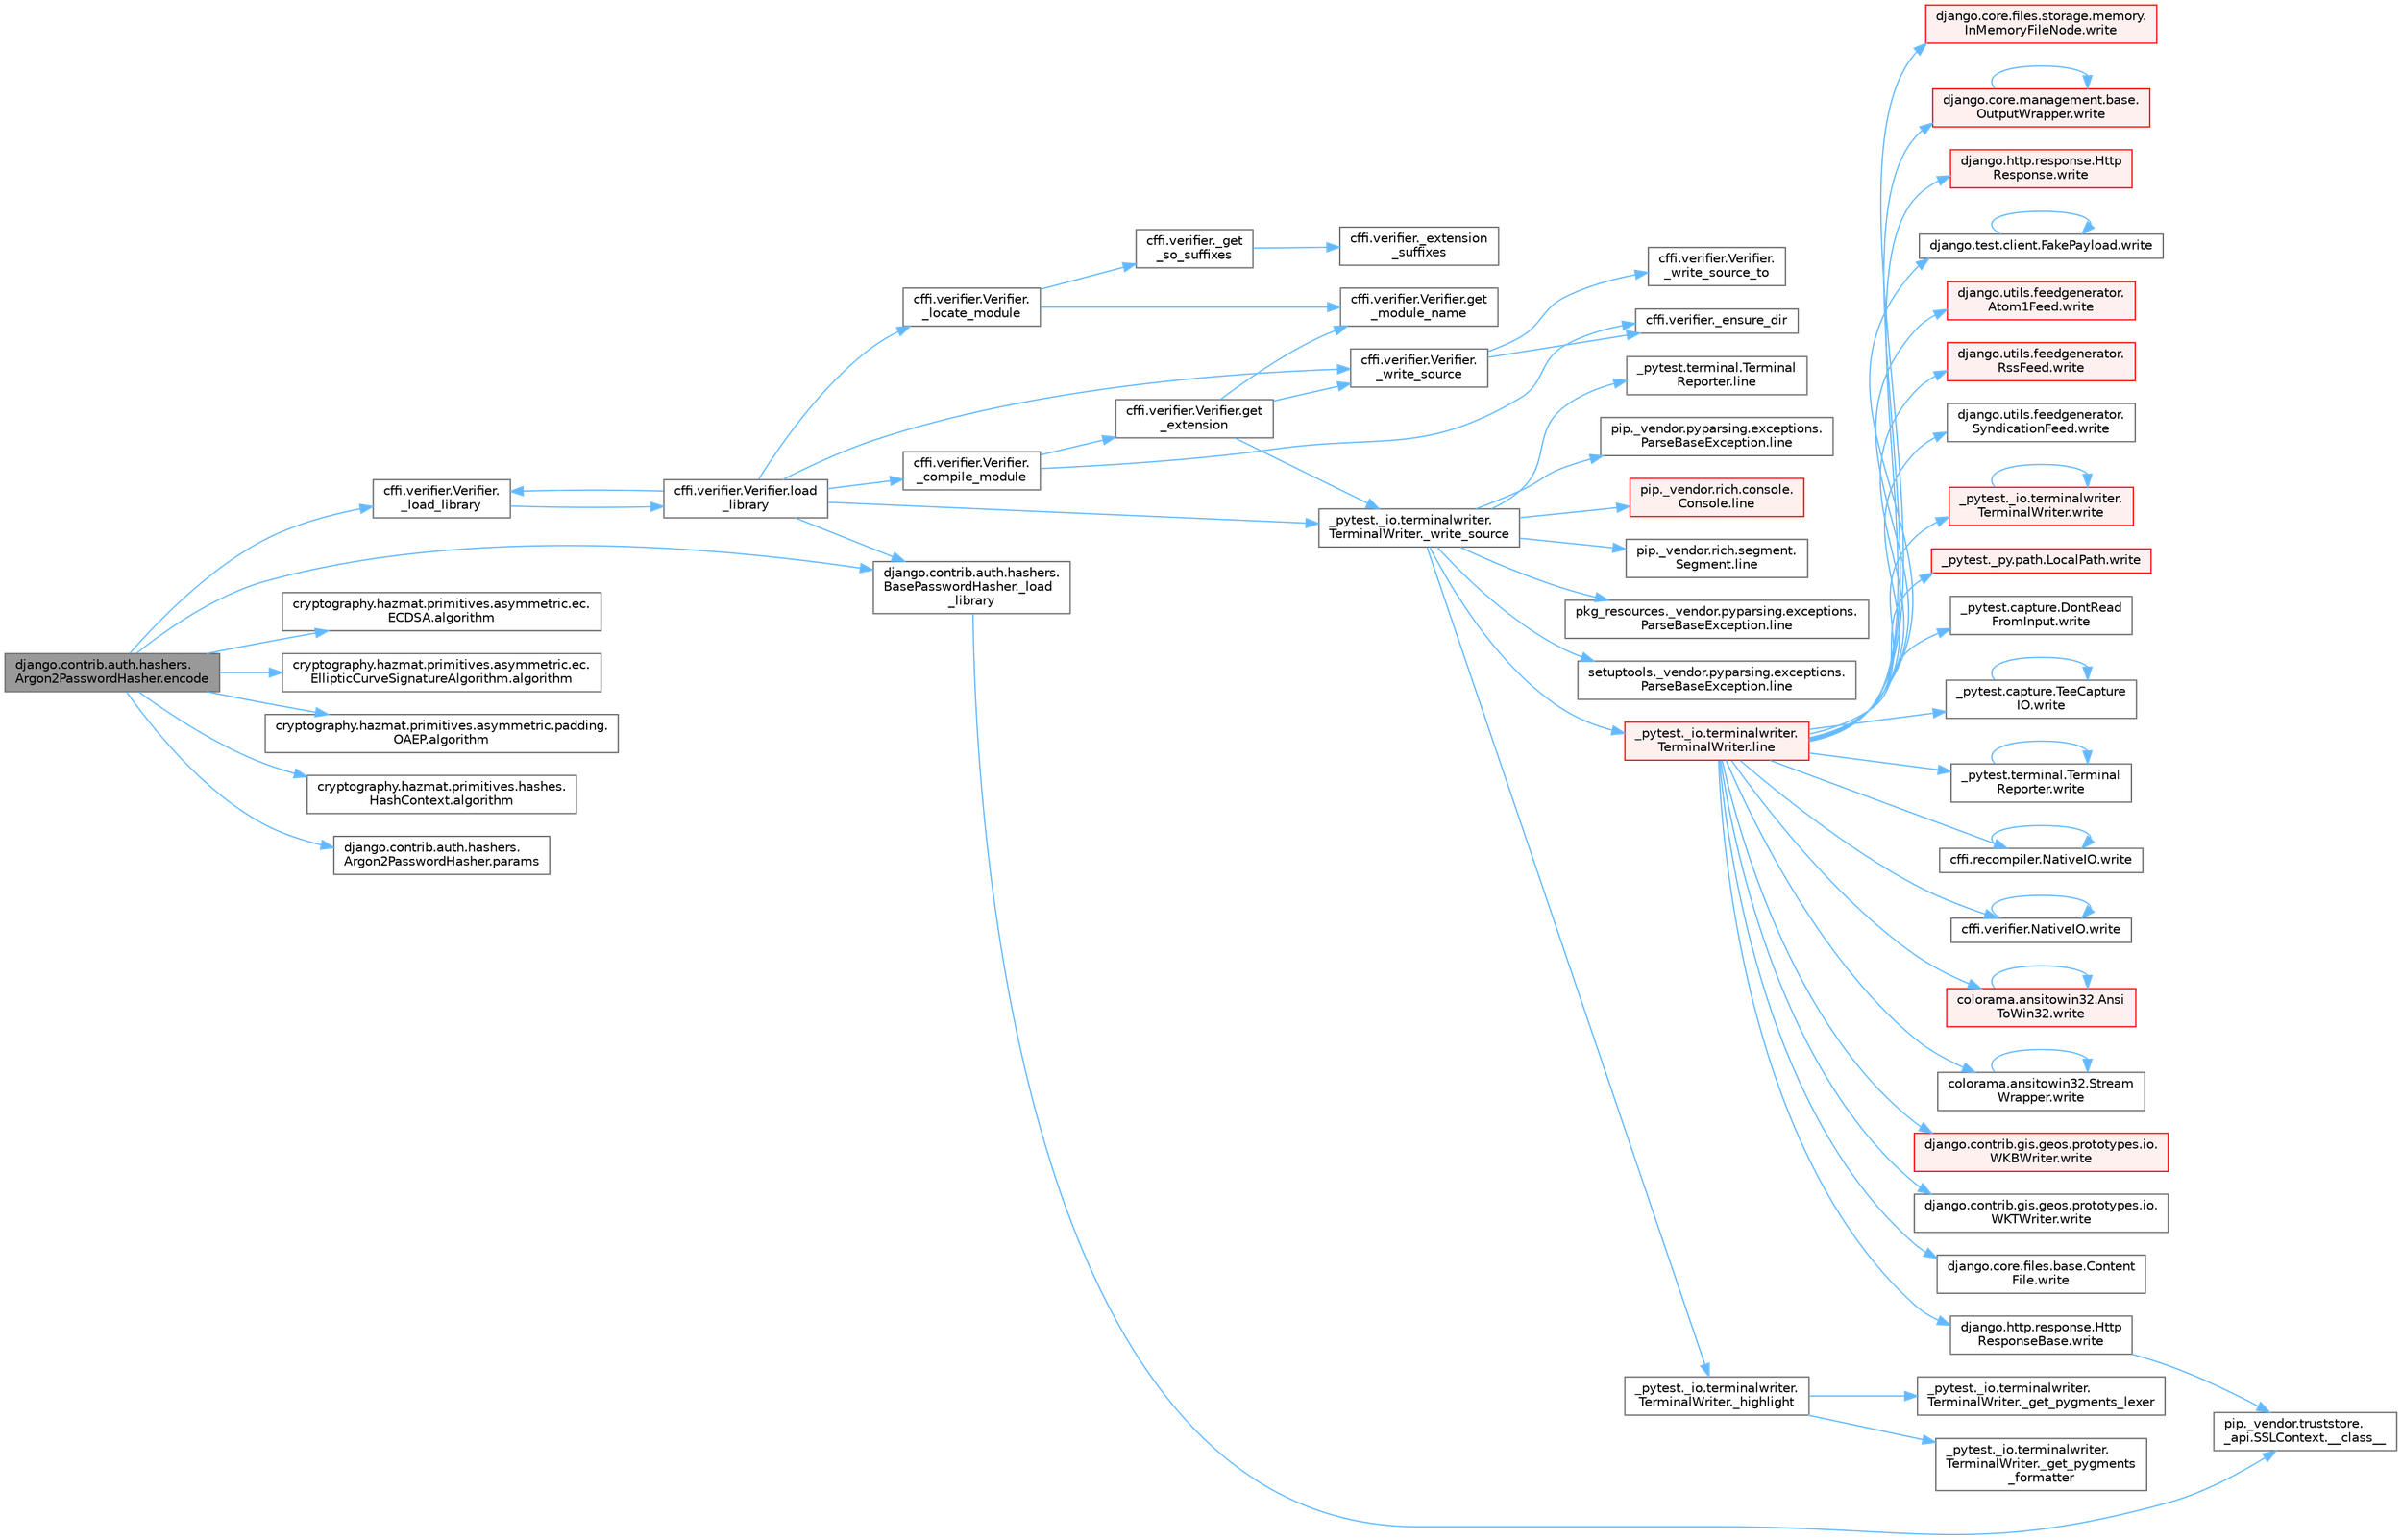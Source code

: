 digraph "django.contrib.auth.hashers.Argon2PasswordHasher.encode"
{
 // LATEX_PDF_SIZE
  bgcolor="transparent";
  edge [fontname=Helvetica,fontsize=10,labelfontname=Helvetica,labelfontsize=10];
  node [fontname=Helvetica,fontsize=10,shape=box,height=0.2,width=0.4];
  rankdir="LR";
  Node1 [id="Node000001",label="django.contrib.auth.hashers.\lArgon2PasswordHasher.encode",height=0.2,width=0.4,color="gray40", fillcolor="grey60", style="filled", fontcolor="black",tooltip=" "];
  Node1 -> Node2 [id="edge1_Node000001_Node000002",color="steelblue1",style="solid",tooltip=" "];
  Node2 [id="Node000002",label="cffi.verifier.Verifier.\l_load_library",height=0.2,width=0.4,color="grey40", fillcolor="white", style="filled",URL="$classcffi_1_1verifier_1_1_verifier.html#a9de40d4d3231a07d492a907359b11949",tooltip=" "];
  Node2 -> Node3 [id="edge2_Node000002_Node000003",color="steelblue1",style="solid",tooltip=" "];
  Node3 [id="Node000003",label="cffi.verifier.Verifier.load\l_library",height=0.2,width=0.4,color="grey40", fillcolor="white", style="filled",URL="$classcffi_1_1verifier_1_1_verifier.html#a3f4cc3b50c42913dd0d22dc233524f28",tooltip=" "];
  Node3 -> Node4 [id="edge3_Node000003_Node000004",color="steelblue1",style="solid",tooltip=" "];
  Node4 [id="Node000004",label="cffi.verifier.Verifier.\l_compile_module",height=0.2,width=0.4,color="grey40", fillcolor="white", style="filled",URL="$classcffi_1_1verifier_1_1_verifier.html#ae0d07806ff6796d142c1c6d28a035fdd",tooltip=" "];
  Node4 -> Node5 [id="edge4_Node000004_Node000005",color="steelblue1",style="solid",tooltip=" "];
  Node5 [id="Node000005",label="cffi.verifier._ensure_dir",height=0.2,width=0.4,color="grey40", fillcolor="white", style="filled",URL="$namespacecffi_1_1verifier.html#a387f62286f292e9ae257a61853f24fc3",tooltip=" "];
  Node4 -> Node6 [id="edge5_Node000004_Node000006",color="steelblue1",style="solid",tooltip=" "];
  Node6 [id="Node000006",label="cffi.verifier.Verifier.get\l_extension",height=0.2,width=0.4,color="grey40", fillcolor="white", style="filled",URL="$classcffi_1_1verifier_1_1_verifier.html#af447ee2fbeadedce4b28f517cfb048da",tooltip=" "];
  Node6 -> Node7 [id="edge6_Node000006_Node000007",color="steelblue1",style="solid",tooltip=" "];
  Node7 [id="Node000007",label="_pytest._io.terminalwriter.\lTerminalWriter._write_source",height=0.2,width=0.4,color="grey40", fillcolor="white", style="filled",URL="$class__pytest_1_1__io_1_1terminalwriter_1_1_terminal_writer.html#a3499a8fa1635a0661a3476582408a433",tooltip=" "];
  Node7 -> Node8 [id="edge7_Node000007_Node000008",color="steelblue1",style="solid",tooltip=" "];
  Node8 [id="Node000008",label="_pytest._io.terminalwriter.\lTerminalWriter._highlight",height=0.2,width=0.4,color="grey40", fillcolor="white", style="filled",URL="$class__pytest_1_1__io_1_1terminalwriter_1_1_terminal_writer.html#ad65e7c329139730e9680203e1f40c437",tooltip=" "];
  Node8 -> Node9 [id="edge8_Node000008_Node000009",color="steelblue1",style="solid",tooltip=" "];
  Node9 [id="Node000009",label="_pytest._io.terminalwriter.\lTerminalWriter._get_pygments\l_formatter",height=0.2,width=0.4,color="grey40", fillcolor="white", style="filled",URL="$class__pytest_1_1__io_1_1terminalwriter_1_1_terminal_writer.html#aaf4000da9f62325999edfa7a6db952d2",tooltip=" "];
  Node8 -> Node10 [id="edge9_Node000008_Node000010",color="steelblue1",style="solid",tooltip=" "];
  Node10 [id="Node000010",label="_pytest._io.terminalwriter.\lTerminalWriter._get_pygments_lexer",height=0.2,width=0.4,color="grey40", fillcolor="white", style="filled",URL="$class__pytest_1_1__io_1_1terminalwriter_1_1_terminal_writer.html#aa8412a911c131afbc858bdce60d75da0",tooltip=" "];
  Node7 -> Node11 [id="edge10_Node000007_Node000011",color="steelblue1",style="solid",tooltip=" "];
  Node11 [id="Node000011",label="_pytest._io.terminalwriter.\lTerminalWriter.line",height=0.2,width=0.4,color="red", fillcolor="#FFF0F0", style="filled",URL="$class__pytest_1_1__io_1_1terminalwriter_1_1_terminal_writer.html#a70c206b6c71b946771673c95d93d5d5a",tooltip=" "];
  Node11 -> Node12 [id="edge11_Node000011_Node000012",color="steelblue1",style="solid",tooltip=" "];
  Node12 [id="Node000012",label="_pytest._io.terminalwriter.\lTerminalWriter.write",height=0.2,width=0.4,color="red", fillcolor="#FFF0F0", style="filled",URL="$class__pytest_1_1__io_1_1terminalwriter_1_1_terminal_writer.html#ab011b237aec5bafbe3761ee6eceaa5b1",tooltip=" "];
  Node12 -> Node12 [id="edge12_Node000012_Node000012",color="steelblue1",style="solid",tooltip=" "];
  Node11 -> Node3956 [id="edge13_Node000011_Node003956",color="steelblue1",style="solid",tooltip=" "];
  Node3956 [id="Node003956",label="_pytest._py.path.LocalPath.write",height=0.2,width=0.4,color="red", fillcolor="#FFF0F0", style="filled",URL="$class__pytest_1_1__py_1_1path_1_1_local_path.html#a8f782fcf3e7b991a42259724f3d25de2",tooltip=" "];
  Node11 -> Node3957 [id="edge14_Node000011_Node003957",color="steelblue1",style="solid",tooltip=" "];
  Node3957 [id="Node003957",label="_pytest.capture.DontRead\lFromInput.write",height=0.2,width=0.4,color="grey40", fillcolor="white", style="filled",URL="$class__pytest_1_1capture_1_1_dont_read_from_input.html#a406eef5fc6e2a689e4095b418e34258e",tooltip=" "];
  Node11 -> Node3958 [id="edge15_Node000011_Node003958",color="steelblue1",style="solid",tooltip=" "];
  Node3958 [id="Node003958",label="_pytest.capture.TeeCapture\lIO.write",height=0.2,width=0.4,color="grey40", fillcolor="white", style="filled",URL="$class__pytest_1_1capture_1_1_tee_capture_i_o.html#ad2ae68f89adb705539b1f510ac1d2a06",tooltip=" "];
  Node3958 -> Node3958 [id="edge16_Node003958_Node003958",color="steelblue1",style="solid",tooltip=" "];
  Node11 -> Node3959 [id="edge17_Node000011_Node003959",color="steelblue1",style="solid",tooltip=" "];
  Node3959 [id="Node003959",label="_pytest.terminal.Terminal\lReporter.write",height=0.2,width=0.4,color="grey40", fillcolor="white", style="filled",URL="$class__pytest_1_1terminal_1_1_terminal_reporter.html#a6a83fce851fa9dfdc476bc6fb0d4595b",tooltip=" "];
  Node3959 -> Node3959 [id="edge18_Node003959_Node003959",color="steelblue1",style="solid",tooltip=" "];
  Node11 -> Node3960 [id="edge19_Node000011_Node003960",color="steelblue1",style="solid",tooltip=" "];
  Node3960 [id="Node003960",label="cffi.recompiler.NativeIO.write",height=0.2,width=0.4,color="grey40", fillcolor="white", style="filled",URL="$classcffi_1_1recompiler_1_1_native_i_o.html#a179e7b41f653f51024a2cc98ad72cbbe",tooltip=" "];
  Node3960 -> Node3960 [id="edge20_Node003960_Node003960",color="steelblue1",style="solid",tooltip=" "];
  Node11 -> Node3961 [id="edge21_Node000011_Node003961",color="steelblue1",style="solid",tooltip=" "];
  Node3961 [id="Node003961",label="cffi.verifier.NativeIO.write",height=0.2,width=0.4,color="grey40", fillcolor="white", style="filled",URL="$classcffi_1_1verifier_1_1_native_i_o.html#a9f02f1e437c53293db7389ce253ee238",tooltip=" "];
  Node3961 -> Node3961 [id="edge22_Node003961_Node003961",color="steelblue1",style="solid",tooltip=" "];
  Node11 -> Node3962 [id="edge23_Node000011_Node003962",color="steelblue1",style="solid",tooltip=" "];
  Node3962 [id="Node003962",label="colorama.ansitowin32.Ansi\lToWin32.write",height=0.2,width=0.4,color="red", fillcolor="#FFF0F0", style="filled",URL="$classcolorama_1_1ansitowin32_1_1_ansi_to_win32.html#abadac90e6f0a5a03cecdc6f254eca7d8",tooltip=" "];
  Node3962 -> Node3962 [id="edge24_Node003962_Node003962",color="steelblue1",style="solid",tooltip=" "];
  Node11 -> Node3984 [id="edge25_Node000011_Node003984",color="steelblue1",style="solid",tooltip=" "];
  Node3984 [id="Node003984",label="colorama.ansitowin32.Stream\lWrapper.write",height=0.2,width=0.4,color="grey40", fillcolor="white", style="filled",URL="$classcolorama_1_1ansitowin32_1_1_stream_wrapper.html#a551910ddf0a34dde1db2a38e00b789d4",tooltip=" "];
  Node3984 -> Node3984 [id="edge26_Node003984_Node003984",color="steelblue1",style="solid",tooltip=" "];
  Node11 -> Node3985 [id="edge27_Node000011_Node003985",color="steelblue1",style="solid",tooltip=" "];
  Node3985 [id="Node003985",label="django.contrib.gis.geos.prototypes.io.\lWKBWriter.write",height=0.2,width=0.4,color="red", fillcolor="#FFF0F0", style="filled",URL="$classdjango_1_1contrib_1_1gis_1_1geos_1_1prototypes_1_1io_1_1_w_k_b_writer.html#a2cdc902d36a57ba6070e70570ca85c55",tooltip=" "];
  Node11 -> Node3987 [id="edge28_Node000011_Node003987",color="steelblue1",style="solid",tooltip=" "];
  Node3987 [id="Node003987",label="django.contrib.gis.geos.prototypes.io.\lWKTWriter.write",height=0.2,width=0.4,color="grey40", fillcolor="white", style="filled",URL="$classdjango_1_1contrib_1_1gis_1_1geos_1_1prototypes_1_1io_1_1_w_k_t_writer.html#a8c54e53507e3f6193ce7a36c8f977370",tooltip=" "];
  Node11 -> Node3988 [id="edge29_Node000011_Node003988",color="steelblue1",style="solid",tooltip=" "];
  Node3988 [id="Node003988",label="django.core.files.base.Content\lFile.write",height=0.2,width=0.4,color="grey40", fillcolor="white", style="filled",URL="$classdjango_1_1core_1_1files_1_1base_1_1_content_file.html#a5777a08a5be02c055680c8bcbb235c61",tooltip=" "];
  Node11 -> Node3989 [id="edge30_Node000011_Node003989",color="steelblue1",style="solid",tooltip=" "];
  Node3989 [id="Node003989",label="django.core.files.storage.memory.\lInMemoryFileNode.write",height=0.2,width=0.4,color="red", fillcolor="#FFF0F0", style="filled",URL="$classdjango_1_1core_1_1files_1_1storage_1_1memory_1_1_in_memory_file_node.html#a0e630c96ce4523b3fbd453fa5789bc9e",tooltip=" "];
  Node11 -> Node3991 [id="edge31_Node000011_Node003991",color="steelblue1",style="solid",tooltip=" "];
  Node3991 [id="Node003991",label="django.core.management.base.\lOutputWrapper.write",height=0.2,width=0.4,color="red", fillcolor="#FFF0F0", style="filled",URL="$classdjango_1_1core_1_1management_1_1base_1_1_output_wrapper.html#a3577d4a5a7af3c1c66cfdfa3a5bd8a15",tooltip=" "];
  Node3991 -> Node3991 [id="edge32_Node003991_Node003991",color="steelblue1",style="solid",tooltip=" "];
  Node11 -> Node4006 [id="edge33_Node000011_Node004006",color="steelblue1",style="solid",tooltip=" "];
  Node4006 [id="Node004006",label="django.http.response.Http\lResponse.write",height=0.2,width=0.4,color="red", fillcolor="#FFF0F0", style="filled",URL="$classdjango_1_1http_1_1response_1_1_http_response.html#ac159fb36270c736cfc19334cd8350091",tooltip=" "];
  Node11 -> Node4007 [id="edge34_Node000011_Node004007",color="steelblue1",style="solid",tooltip=" "];
  Node4007 [id="Node004007",label="django.http.response.Http\lResponseBase.write",height=0.2,width=0.4,color="grey40", fillcolor="white", style="filled",URL="$classdjango_1_1http_1_1response_1_1_http_response_base.html#a4be34840707dfbb85170d7339d758dc1",tooltip=" "];
  Node4007 -> Node29 [id="edge35_Node004007_Node000029",color="steelblue1",style="solid",tooltip=" "];
  Node29 [id="Node000029",label="pip._vendor.truststore.\l_api.SSLContext.__class__",height=0.2,width=0.4,color="grey40", fillcolor="white", style="filled",URL="$classpip_1_1__vendor_1_1truststore_1_1__api_1_1_s_s_l_context.html#a530861514f31eabaa3f513557d6e66de",tooltip=" "];
  Node11 -> Node4008 [id="edge36_Node000011_Node004008",color="steelblue1",style="solid",tooltip=" "];
  Node4008 [id="Node004008",label="django.test.client.FakePayload.write",height=0.2,width=0.4,color="grey40", fillcolor="white", style="filled",URL="$classdjango_1_1test_1_1client_1_1_fake_payload.html#a6a1dca1b58f77e75800bc2d738d3fd7e",tooltip=" "];
  Node4008 -> Node4008 [id="edge37_Node004008_Node004008",color="steelblue1",style="solid",tooltip=" "];
  Node11 -> Node4009 [id="edge38_Node000011_Node004009",color="steelblue1",style="solid",tooltip=" "];
  Node4009 [id="Node004009",label="django.utils.feedgenerator.\lAtom1Feed.write",height=0.2,width=0.4,color="red", fillcolor="#FFF0F0", style="filled",URL="$classdjango_1_1utils_1_1feedgenerator_1_1_atom1_feed.html#afbf5b931a75be201e339b64a8aa46119",tooltip=" "];
  Node11 -> Node4060 [id="edge39_Node000011_Node004060",color="steelblue1",style="solid",tooltip=" "];
  Node4060 [id="Node004060",label="django.utils.feedgenerator.\lRssFeed.write",height=0.2,width=0.4,color="red", fillcolor="#FFF0F0", style="filled",URL="$classdjango_1_1utils_1_1feedgenerator_1_1_rss_feed.html#a63ea2926c2c773e874f51ced997a2618",tooltip=" "];
  Node11 -> Node4065 [id="edge40_Node000011_Node004065",color="steelblue1",style="solid",tooltip=" "];
  Node4065 [id="Node004065",label="django.utils.feedgenerator.\lSyndicationFeed.write",height=0.2,width=0.4,color="grey40", fillcolor="white", style="filled",URL="$classdjango_1_1utils_1_1feedgenerator_1_1_syndication_feed.html#a8b6aa844d6a12751a6d67fe6a2e58ebb",tooltip=" "];
  Node7 -> Node35 [id="edge41_Node000007_Node000035",color="steelblue1",style="solid",tooltip=" "];
  Node35 [id="Node000035",label="_pytest.terminal.Terminal\lReporter.line",height=0.2,width=0.4,color="grey40", fillcolor="white", style="filled",URL="$class__pytest_1_1terminal_1_1_terminal_reporter.html#a93c0c8ead6fc609ded513a82b16b30d6",tooltip=" "];
  Node7 -> Node36 [id="edge42_Node000007_Node000036",color="steelblue1",style="solid",tooltip=" "];
  Node36 [id="Node000036",label="pip._vendor.pyparsing.exceptions.\lParseBaseException.line",height=0.2,width=0.4,color="grey40", fillcolor="white", style="filled",URL="$classpip_1_1__vendor_1_1pyparsing_1_1exceptions_1_1_parse_base_exception.html#aa2329017443b8e4ac6f0415a61e18938",tooltip=" "];
  Node7 -> Node37 [id="edge43_Node000007_Node000037",color="steelblue1",style="solid",tooltip=" "];
  Node37 [id="Node000037",label="pip._vendor.rich.console.\lConsole.line",height=0.2,width=0.4,color="red", fillcolor="#FFF0F0", style="filled",URL="$classpip_1_1__vendor_1_1rich_1_1console_1_1_console.html#a41d951735692dcacd03f429df410629c",tooltip=" "];
  Node7 -> Node4512 [id="edge44_Node000007_Node004512",color="steelblue1",style="solid",tooltip=" "];
  Node4512 [id="Node004512",label="pip._vendor.rich.segment.\lSegment.line",height=0.2,width=0.4,color="grey40", fillcolor="white", style="filled",URL="$classpip_1_1__vendor_1_1rich_1_1segment_1_1_segment.html#a1d04079b7b56d7149c9f695a7005053c",tooltip=" "];
  Node7 -> Node4513 [id="edge45_Node000007_Node004513",color="steelblue1",style="solid",tooltip=" "];
  Node4513 [id="Node004513",label="pkg_resources._vendor.pyparsing.exceptions.\lParseBaseException.line",height=0.2,width=0.4,color="grey40", fillcolor="white", style="filled",URL="$classpkg__resources_1_1__vendor_1_1pyparsing_1_1exceptions_1_1_parse_base_exception.html#a0008de93649d601aee59f9355b7db231",tooltip=" "];
  Node7 -> Node4514 [id="edge46_Node000007_Node004514",color="steelblue1",style="solid",tooltip=" "];
  Node4514 [id="Node004514",label="setuptools._vendor.pyparsing.exceptions.\lParseBaseException.line",height=0.2,width=0.4,color="grey40", fillcolor="white", style="filled",URL="$classsetuptools_1_1__vendor_1_1pyparsing_1_1exceptions_1_1_parse_base_exception.html#ac4e957463d1b83df668df7d619160a90",tooltip=" "];
  Node6 -> Node4519 [id="edge47_Node000006_Node004519",color="steelblue1",style="solid",tooltip=" "];
  Node4519 [id="Node004519",label="cffi.verifier.Verifier.\l_write_source",height=0.2,width=0.4,color="grey40", fillcolor="white", style="filled",URL="$classcffi_1_1verifier_1_1_verifier.html#a1aa61152a52d10127b522cceb0efb670",tooltip=" "];
  Node4519 -> Node5 [id="edge48_Node004519_Node000005",color="steelblue1",style="solid",tooltip=" "];
  Node4519 -> Node4520 [id="edge49_Node004519_Node004520",color="steelblue1",style="solid",tooltip=" "];
  Node4520 [id="Node004520",label="cffi.verifier.Verifier.\l_write_source_to",height=0.2,width=0.4,color="grey40", fillcolor="white", style="filled",URL="$classcffi_1_1verifier_1_1_verifier.html#aaf83e04142623e7ccf2460965006aed5",tooltip=" "];
  Node6 -> Node4521 [id="edge50_Node000006_Node004521",color="steelblue1",style="solid",tooltip=" "];
  Node4521 [id="Node004521",label="cffi.verifier.Verifier.get\l_module_name",height=0.2,width=0.4,color="grey40", fillcolor="white", style="filled",URL="$classcffi_1_1verifier_1_1_verifier.html#a16bf645476a21883a1dd15847720c4f6",tooltip=" "];
  Node3 -> Node2 [id="edge51_Node000003_Node000002",color="steelblue1",style="solid",tooltip=" "];
  Node3 -> Node258 [id="edge52_Node000003_Node000258",color="steelblue1",style="solid",tooltip=" "];
  Node258 [id="Node000258",label="django.contrib.auth.hashers.\lBasePasswordHasher._load\l_library",height=0.2,width=0.4,color="grey40", fillcolor="white", style="filled",URL="$classdjango_1_1contrib_1_1auth_1_1hashers_1_1_base_password_hasher.html#a82f689954acb14224d7004fdfacd0583",tooltip=" "];
  Node258 -> Node29 [id="edge53_Node000258_Node000029",color="steelblue1",style="solid",tooltip=" "];
  Node3 -> Node4522 [id="edge54_Node000003_Node004522",color="steelblue1",style="solid",tooltip=" "];
  Node4522 [id="Node004522",label="cffi.verifier.Verifier.\l_locate_module",height=0.2,width=0.4,color="grey40", fillcolor="white", style="filled",URL="$classcffi_1_1verifier_1_1_verifier.html#a39fa84e0d7f74e88dafcf2cad0c5cd39",tooltip=" "];
  Node4522 -> Node4523 [id="edge55_Node004522_Node004523",color="steelblue1",style="solid",tooltip=" "];
  Node4523 [id="Node004523",label="cffi.verifier._get\l_so_suffixes",height=0.2,width=0.4,color="grey40", fillcolor="white", style="filled",URL="$namespacecffi_1_1verifier.html#ac4e9c5c666bea7c6d94fadadeee03482",tooltip=" "];
  Node4523 -> Node4524 [id="edge56_Node004523_Node004524",color="steelblue1",style="solid",tooltip=" "];
  Node4524 [id="Node004524",label="cffi.verifier._extension\l_suffixes",height=0.2,width=0.4,color="grey40", fillcolor="white", style="filled",URL="$namespacecffi_1_1verifier.html#a5901c681dc00faa5b92d775cd792441a",tooltip=" "];
  Node4522 -> Node4521 [id="edge57_Node004522_Node004521",color="steelblue1",style="solid",tooltip=" "];
  Node3 -> Node7 [id="edge58_Node000003_Node000007",color="steelblue1",style="solid",tooltip=" "];
  Node3 -> Node4519 [id="edge59_Node000003_Node004519",color="steelblue1",style="solid",tooltip=" "];
  Node1 -> Node258 [id="edge60_Node000001_Node000258",color="steelblue1",style="solid",tooltip=" "];
  Node1 -> Node977 [id="edge61_Node000001_Node000977",color="steelblue1",style="solid",tooltip=" "];
  Node977 [id="Node000977",label="cryptography.hazmat.primitives.asymmetric.ec.\lECDSA.algorithm",height=0.2,width=0.4,color="grey40", fillcolor="white", style="filled",URL="$classcryptography_1_1hazmat_1_1primitives_1_1asymmetric_1_1ec_1_1_e_c_d_s_a.html#af8b2ad5654a22d6881ca280f065703ab",tooltip=" "];
  Node1 -> Node978 [id="edge62_Node000001_Node000978",color="steelblue1",style="solid",tooltip=" "];
  Node978 [id="Node000978",label="cryptography.hazmat.primitives.asymmetric.ec.\lEllipticCurveSignatureAlgorithm.algorithm",height=0.2,width=0.4,color="grey40", fillcolor="white", style="filled",URL="$classcryptography_1_1hazmat_1_1primitives_1_1asymmetric_1_1ec_1_1_elliptic_curve_signature_algorithm.html#ac96045f23c0e56192e7e9e071d3ed60a",tooltip=" "];
  Node1 -> Node979 [id="edge63_Node000001_Node000979",color="steelblue1",style="solid",tooltip=" "];
  Node979 [id="Node000979",label="cryptography.hazmat.primitives.asymmetric.padding.\lOAEP.algorithm",height=0.2,width=0.4,color="grey40", fillcolor="white", style="filled",URL="$classcryptography_1_1hazmat_1_1primitives_1_1asymmetric_1_1padding_1_1_o_a_e_p.html#ad6f452615df34bef1b5a039c8fb5e11e",tooltip=" "];
  Node1 -> Node980 [id="edge64_Node000001_Node000980",color="steelblue1",style="solid",tooltip=" "];
  Node980 [id="Node000980",label="cryptography.hazmat.primitives.hashes.\lHashContext.algorithm",height=0.2,width=0.4,color="grey40", fillcolor="white", style="filled",URL="$classcryptography_1_1hazmat_1_1primitives_1_1hashes_1_1_hash_context.html#af82b9ea0836393b48314ae5c78191c66",tooltip=" "];
  Node1 -> Node82 [id="edge65_Node000001_Node000082",color="steelblue1",style="solid",tooltip=" "];
  Node82 [id="Node000082",label="django.contrib.auth.hashers.\lArgon2PasswordHasher.params",height=0.2,width=0.4,color="grey40", fillcolor="white", style="filled",URL="$classdjango_1_1contrib_1_1auth_1_1hashers_1_1_argon2_password_hasher.html#a7ff39876e9800961fb430e95e18f5687",tooltip=" "];
}
